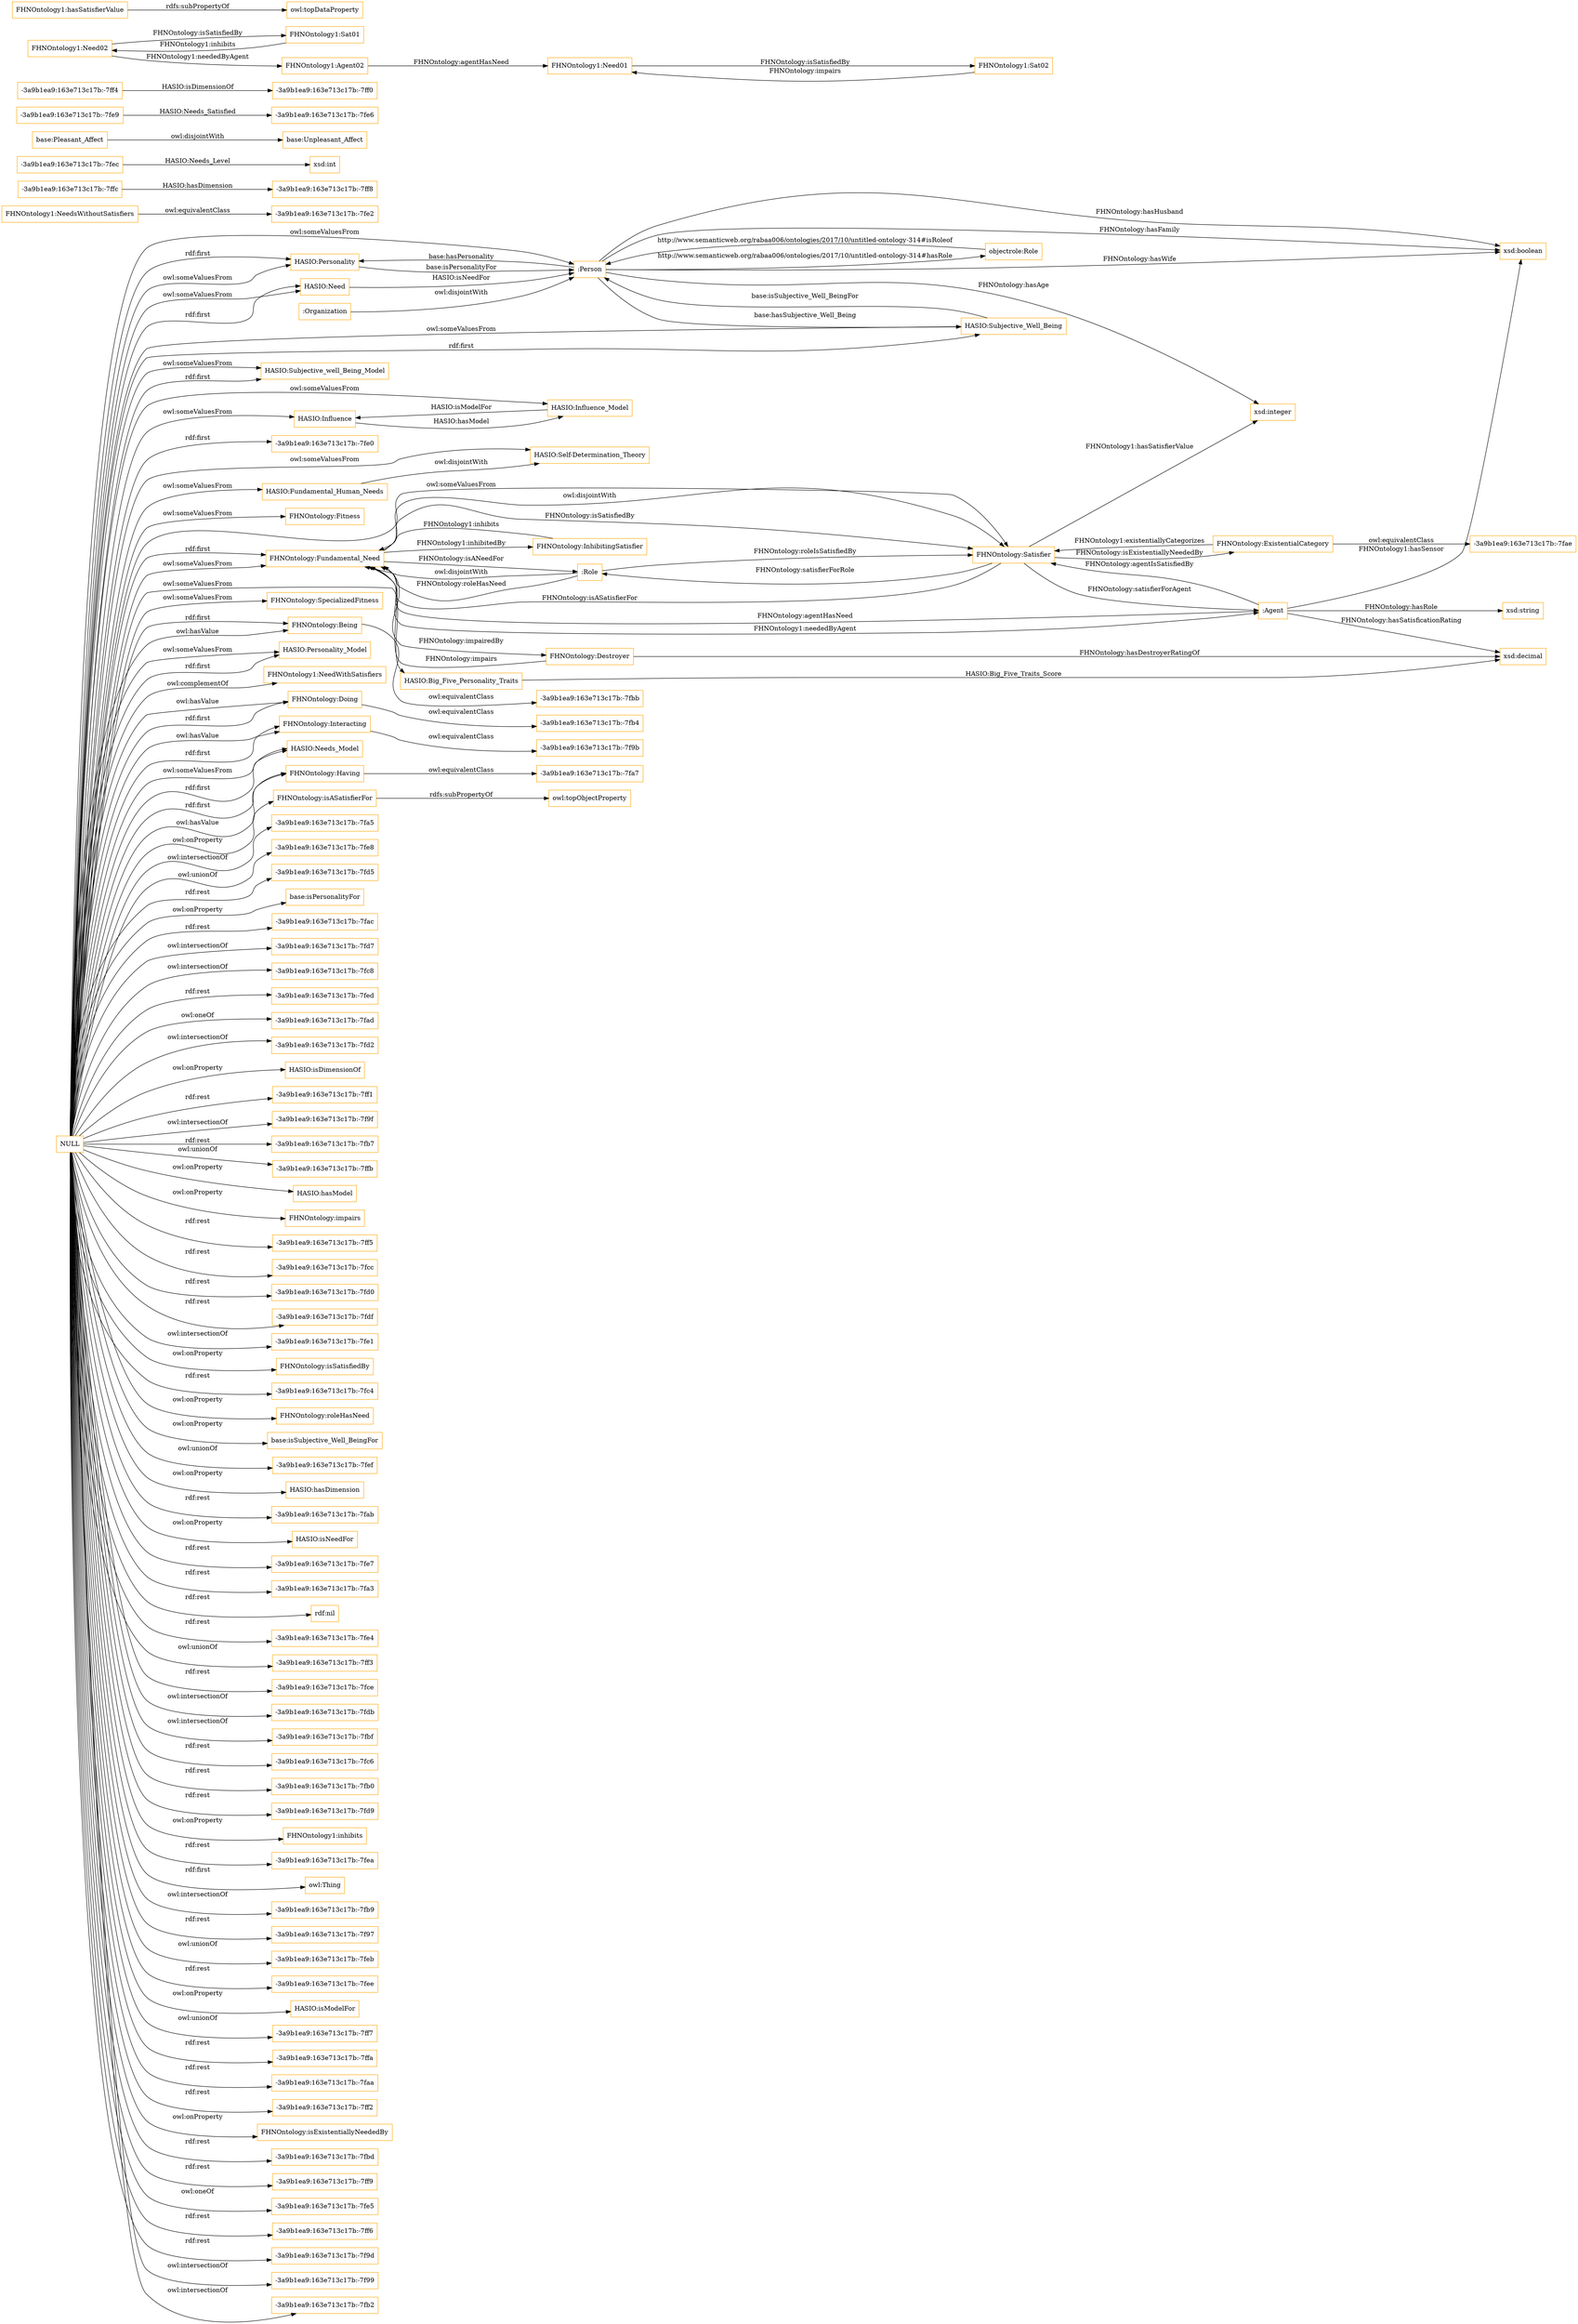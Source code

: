 digraph ar2dtool_diagram { 
rankdir=LR;
size="1501"
node [shape = rectangle, color="orange"]; "HASIO:Personality" "HASIO:Subjective_well_Being_Model" "FHNOntology1:NeedsWithoutSatisfiers" "-3a9b1ea9:163e713c17b:-7ff8" "-3a9b1ea9:163e713c17b:-7fec" "FHNOntology:Destroyer" "HASIO:Influence" "-3a9b1ea9:163e713c17b:-7fe0" ":Person" "HASIO:Fundamental_Human_Needs" "HASIO:Need" "-3a9b1ea9:163e713c17b:-7fa7" "FHNOntology:Fitness" "-3a9b1ea9:163e713c17b:-7fb4" "HASIO:Subjective_Well_Being" "HASIO:Self-Determination_Theory" "-3a9b1ea9:163e713c17b:-7ffc" "FHNOntology:Fundamental_Need" "FHNOntology:SpecializedFitness" "-3a9b1ea9:163e713c17b:-7fbb" "FHNOntology:ExistentialCategory" "base:Unpleasant_Affect" "-3a9b1ea9:163e713c17b:-7fe9" ":Role" "FHNOntology:InhibitingSatisfier" ":Organization" ":Agent" "FHNOntology:Being" "-3a9b1ea9:163e713c17b:-7fae" "FHNOntology:Satisfier" "HASIO:Personality_Model" "-3a9b1ea9:163e713c17b:-7fe2" "FHNOntology1:NeedWithSatisfiers" "-3a9b1ea9:163e713c17b:-7ff0" "base:Pleasant_Affect" "-3a9b1ea9:163e713c17b:-7f9b" "FHNOntology:Doing" "HASIO:Big_Five_Personality_Traits" "FHNOntology:Interacting" "-3a9b1ea9:163e713c17b:-7ff4" "HASIO:Needs_Model" "FHNOntology:Having" "objectrole:Role" "HASIO:Influence_Model" ; /*classes style*/
	"FHNOntology:Interacting" -> "-3a9b1ea9:163e713c17b:-7f9b" [ label = "owl:equivalentClass" ];
	"FHNOntology:isASatisfierFor" -> "owl:topObjectProperty" [ label = "rdfs:subPropertyOf" ];
	"FHNOntology1:Need01" -> "FHNOntology1:Sat02" [ label = "FHNOntology:isSatisfiedBy" ];
	"FHNOntology:Fundamental_Need" -> "FHNOntology:Satisfier" [ label = "owl:disjointWith" ];
	"FHNOntology:Being" -> "-3a9b1ea9:163e713c17b:-7fbb" [ label = "owl:equivalentClass" ];
	"FHNOntology:Doing" -> "-3a9b1ea9:163e713c17b:-7fb4" [ label = "owl:equivalentClass" ];
	":Role" -> "FHNOntology:Fundamental_Need" [ label = "owl:disjointWith" ];
	"FHNOntology1:Agent02" -> "FHNOntology1:Need01" [ label = "FHNOntology:agentHasNeed" ];
	"FHNOntology1:Sat02" -> "FHNOntology1:Need01" [ label = "FHNOntology:impairs" ];
	"FHNOntology1:NeedsWithoutSatisfiers" -> "-3a9b1ea9:163e713c17b:-7fe2" [ label = "owl:equivalentClass" ];
	":Organization" -> ":Person" [ label = "owl:disjointWith" ];
	"NULL" -> "HASIO:Personality" [ label = "rdf:first" ];
	"NULL" -> "-3a9b1ea9:163e713c17b:-7fa5" [ label = "owl:intersectionOf" ];
	"NULL" -> "-3a9b1ea9:163e713c17b:-7fe8" [ label = "owl:unionOf" ];
	"NULL" -> "-3a9b1ea9:163e713c17b:-7fd5" [ label = "rdf:rest" ];
	"NULL" -> "HASIO:Fundamental_Human_Needs" [ label = "owl:someValuesFrom" ];
	"NULL" -> "base:isPersonalityFor" [ label = "owl:onProperty" ];
	"NULL" -> "HASIO:Needs_Model" [ label = "rdf:first" ];
	"NULL" -> "FHNOntology:Fundamental_Need" [ label = "rdf:first" ];
	"NULL" -> "-3a9b1ea9:163e713c17b:-7fac" [ label = "rdf:rest" ];
	"NULL" -> "-3a9b1ea9:163e713c17b:-7fd7" [ label = "owl:intersectionOf" ];
	"NULL" -> "FHNOntology:Satisfier" [ label = "owl:someValuesFrom" ];
	"NULL" -> "-3a9b1ea9:163e713c17b:-7fc8" [ label = "owl:intersectionOf" ];
	"NULL" -> "-3a9b1ea9:163e713c17b:-7fed" [ label = "rdf:rest" ];
	"NULL" -> "-3a9b1ea9:163e713c17b:-7fad" [ label = "owl:oneOf" ];
	"NULL" -> "-3a9b1ea9:163e713c17b:-7fd2" [ label = "owl:intersectionOf" ];
	"NULL" -> "HASIO:isDimensionOf" [ label = "owl:onProperty" ];
	"NULL" -> "-3a9b1ea9:163e713c17b:-7ff1" [ label = "rdf:rest" ];
	"NULL" -> "HASIO:Subjective_Well_Being" [ label = "rdf:first" ];
	"NULL" -> "-3a9b1ea9:163e713c17b:-7f9f" [ label = "owl:intersectionOf" ];
	"NULL" -> "-3a9b1ea9:163e713c17b:-7fb7" [ label = "rdf:rest" ];
	"NULL" -> "-3a9b1ea9:163e713c17b:-7fe0" [ label = "rdf:first" ];
	"NULL" -> "-3a9b1ea9:163e713c17b:-7ffb" [ label = "owl:unionOf" ];
	"NULL" -> "HASIO:Need" [ label = "owl:someValuesFrom" ];
	"NULL" -> "HASIO:Influence" [ label = "owl:someValuesFrom" ];
	"NULL" -> "HASIO:hasModel" [ label = "owl:onProperty" ];
	"NULL" -> "FHNOntology:impairs" [ label = "owl:onProperty" ];
	"NULL" -> "-3a9b1ea9:163e713c17b:-7ff5" [ label = "rdf:rest" ];
	"NULL" -> "-3a9b1ea9:163e713c17b:-7fcc" [ label = "rdf:rest" ];
	"NULL" -> "FHNOntology:Interacting" [ label = "rdf:first" ];
	"NULL" -> "-3a9b1ea9:163e713c17b:-7fd0" [ label = "rdf:rest" ];
	"NULL" -> "-3a9b1ea9:163e713c17b:-7fdf" [ label = "rdf:rest" ];
	"NULL" -> "-3a9b1ea9:163e713c17b:-7fe1" [ label = "owl:intersectionOf" ];
	"NULL" -> "HASIO:Personality" [ label = "owl:someValuesFrom" ];
	"NULL" -> "FHNOntology:isSatisfiedBy" [ label = "owl:onProperty" ];
	"NULL" -> "-3a9b1ea9:163e713c17b:-7fc4" [ label = "rdf:rest" ];
	"NULL" -> "HASIO:Self-Determination_Theory" [ label = "owl:someValuesFrom" ];
	"NULL" -> "FHNOntology:roleHasNeed" [ label = "owl:onProperty" ];
	"NULL" -> "base:isSubjective_Well_BeingFor" [ label = "owl:onProperty" ];
	"NULL" -> "-3a9b1ea9:163e713c17b:-7fef" [ label = "owl:unionOf" ];
	"NULL" -> "HASIO:hasDimension" [ label = "owl:onProperty" ];
	"NULL" -> "-3a9b1ea9:163e713c17b:-7fab" [ label = "rdf:rest" ];
	"NULL" -> "HASIO:isNeedFor" [ label = "owl:onProperty" ];
	"NULL" -> "FHNOntology:isASatisfierFor" [ label = "owl:onProperty" ];
	"NULL" -> "FHNOntology:SpecializedFitness" [ label = "owl:someValuesFrom" ];
	"NULL" -> "HASIO:Personality_Model" [ label = "rdf:first" ];
	"NULL" -> "-3a9b1ea9:163e713c17b:-7fe7" [ label = "rdf:rest" ];
	"NULL" -> "-3a9b1ea9:163e713c17b:-7fa3" [ label = "rdf:rest" ];
	"NULL" -> "HASIO:Personality_Model" [ label = "owl:someValuesFrom" ];
	"NULL" -> "HASIO:Subjective_well_Being_Model" [ label = "rdf:first" ];
	"NULL" -> "FHNOntology:Doing" [ label = "rdf:first" ];
	"NULL" -> "rdf:nil" [ label = "rdf:rest" ];
	"NULL" -> "-3a9b1ea9:163e713c17b:-7fe4" [ label = "rdf:rest" ];
	"NULL" -> "-3a9b1ea9:163e713c17b:-7ff3" [ label = "owl:unionOf" ];
	"NULL" -> "-3a9b1ea9:163e713c17b:-7fce" [ label = "rdf:rest" ];
	"NULL" -> "FHNOntology:Having" [ label = "owl:hasValue" ];
	"NULL" -> "-3a9b1ea9:163e713c17b:-7fdb" [ label = "owl:intersectionOf" ];
	"NULL" -> "HASIO:Influence_Model" [ label = "owl:someValuesFrom" ];
	"NULL" -> "-3a9b1ea9:163e713c17b:-7fbf" [ label = "owl:intersectionOf" ];
	"NULL" -> "-3a9b1ea9:163e713c17b:-7fc6" [ label = "rdf:rest" ];
	"NULL" -> "-3a9b1ea9:163e713c17b:-7fb0" [ label = "rdf:rest" ];
	"NULL" -> "HASIO:Need" [ label = "rdf:first" ];
	"NULL" -> "-3a9b1ea9:163e713c17b:-7fd9" [ label = "rdf:rest" ];
	"NULL" -> "FHNOntology1:inhibits" [ label = "owl:onProperty" ];
	"NULL" -> "-3a9b1ea9:163e713c17b:-7fea" [ label = "rdf:rest" ];
	"NULL" -> "owl:Thing" [ label = "rdf:first" ];
	"NULL" -> "FHNOntology:Doing" [ label = "owl:hasValue" ];
	"NULL" -> "-3a9b1ea9:163e713c17b:-7fb9" [ label = "owl:intersectionOf" ];
	"NULL" -> "-3a9b1ea9:163e713c17b:-7f97" [ label = "rdf:rest" ];
	"NULL" -> "-3a9b1ea9:163e713c17b:-7feb" [ label = "owl:unionOf" ];
	"NULL" -> "-3a9b1ea9:163e713c17b:-7fee" [ label = "rdf:rest" ];
	"NULL" -> "HASIO:isModelFor" [ label = "owl:onProperty" ];
	"NULL" -> "-3a9b1ea9:163e713c17b:-7ff7" [ label = "owl:unionOf" ];
	"NULL" -> "FHNOntology:Having" [ label = "rdf:first" ];
	"NULL" -> "-3a9b1ea9:163e713c17b:-7ffa" [ label = "rdf:rest" ];
	"NULL" -> "FHNOntology:Being" [ label = "owl:hasValue" ];
	"NULL" -> "-3a9b1ea9:163e713c17b:-7faa" [ label = "rdf:rest" ];
	"NULL" -> "FHNOntology:Fitness" [ label = "owl:someValuesFrom" ];
	"NULL" -> "FHNOntology1:NeedWithSatisfiers" [ label = "owl:complementOf" ];
	"NULL" -> "-3a9b1ea9:163e713c17b:-7ff2" [ label = "rdf:rest" ];
	"NULL" -> "HASIO:Subjective_well_Being_Model" [ label = "owl:someValuesFrom" ];
	"NULL" -> "FHNOntology:Fundamental_Need" [ label = "owl:someValuesFrom" ];
	"NULL" -> "FHNOntology:isExistentiallyNeededBy" [ label = "owl:onProperty" ];
	"NULL" -> ":Person" [ label = "owl:someValuesFrom" ];
	"NULL" -> "-3a9b1ea9:163e713c17b:-7fbd" [ label = "rdf:rest" ];
	"NULL" -> "-3a9b1ea9:163e713c17b:-7ff9" [ label = "rdf:rest" ];
	"NULL" -> "-3a9b1ea9:163e713c17b:-7fe5" [ label = "owl:oneOf" ];
	"NULL" -> "FHNOntology:Interacting" [ label = "owl:hasValue" ];
	"NULL" -> "-3a9b1ea9:163e713c17b:-7ff6" [ label = "rdf:rest" ];
	"NULL" -> "-3a9b1ea9:163e713c17b:-7f9d" [ label = "rdf:rest" ];
	"NULL" -> "HASIO:Big_Five_Personality_Traits" [ label = "owl:someValuesFrom" ];
	"NULL" -> "-3a9b1ea9:163e713c17b:-7f99" [ label = "owl:intersectionOf" ];
	"NULL" -> "HASIO:Needs_Model" [ label = "owl:someValuesFrom" ];
	"NULL" -> "-3a9b1ea9:163e713c17b:-7fb2" [ label = "owl:intersectionOf" ];
	"NULL" -> "FHNOntology:Being" [ label = "rdf:first" ];
	"NULL" -> "HASIO:Subjective_Well_Being" [ label = "owl:someValuesFrom" ];
	"FHNOntology:ExistentialCategory" -> "-3a9b1ea9:163e713c17b:-7fae" [ label = "owl:equivalentClass" ];
	"FHNOntology1:Sat01" -> "FHNOntology1:Need02" [ label = "FHNOntology1:inhibits" ];
	"FHNOntology1:hasSatisfierValue" -> "owl:topDataProperty" [ label = "rdfs:subPropertyOf" ];
	"HASIO:Fundamental_Human_Needs" -> "HASIO:Self-Determination_Theory" [ label = "owl:disjointWith" ];
	"FHNOntology:Having" -> "-3a9b1ea9:163e713c17b:-7fa7" [ label = "owl:equivalentClass" ];
	"base:Pleasant_Affect" -> "base:Unpleasant_Affect" [ label = "owl:disjointWith" ];
	"FHNOntology1:Need02" -> "FHNOntology1:Sat01" [ label = "FHNOntology:isSatisfiedBy" ];
	"FHNOntology1:Need02" -> "FHNOntology1:Agent02" [ label = "FHNOntology1:neededByAgent" ];
	"FHNOntology:Fundamental_Need" -> "FHNOntology:Satisfier" [ label = "FHNOntology:isSatisfiedBy" ];
	":Person" -> "xsd:boolean" [ label = "FHNOntology:hasFamily" ];
	":Person" -> "xsd:integer" [ label = "FHNOntology:hasAge" ];
	":Person" -> "objectrole:Role" [ label = "http://www.semanticweb.org/rabaa006/ontologies/2017/10/untitled-ontology-314#hasRole" ];
	"FHNOntology:Satisfier" -> "FHNOntology:ExistentialCategory" [ label = "FHNOntology:isExistentiallyNeededBy" ];
	":Agent" -> "FHNOntology:Fundamental_Need" [ label = "FHNOntology:agentHasNeed" ];
	"HASIO:Subjective_Well_Being" -> ":Person" [ label = "base:isSubjective_Well_BeingFor" ];
	"FHNOntology:Fundamental_Need" -> ":Agent" [ label = "FHNOntology1:neededByAgent" ];
	"FHNOntology:Satisfier" -> ":Agent" [ label = "FHNOntology:satisfierForAgent" ];
	":Agent" -> "FHNOntology:Satisfier" [ label = "FHNOntology:agentIsSatisfiedBy" ];
	"FHNOntology:Satisfier" -> "xsd:integer" [ label = "FHNOntology1:hasSatisfierValue" ];
	"FHNOntology:Destroyer" -> "xsd:decimal" [ label = "FHNOntology:hasDestroyerRatingOf" ];
	"FHNOntology:InhibitingSatisfier" -> "FHNOntology:Fundamental_Need" [ label = "FHNOntology1:inhibits" ];
	":Agent" -> "xsd:decimal" [ label = "FHNOntology:hasSatisficationRating" ];
	":Person" -> "xsd:boolean" [ label = "FHNOntology:hasWife" ];
	":Person" -> "HASIO:Subjective_Well_Being" [ label = "base:hasSubjective_Well_Being" ];
	":Agent" -> "xsd:boolean" [ label = "FHNOntology1:hasSensor" ];
	"FHNOntology:Fundamental_Need" -> "FHNOntology:Destroyer" [ label = "FHNOntology:impairedBy" ];
	"HASIO:Need" -> ":Person" [ label = "HASIO:isNeedFor" ];
	"HASIO:Big_Five_Personality_Traits" -> "xsd:decimal" [ label = "HASIO:Big_Five_Traits_Score" ];
	":Role" -> "FHNOntology:Satisfier" [ label = "FHNOntology:roleIsSatisfiedBy" ];
	":Person" -> "HASIO:Personality" [ label = "base:hasPersonality" ];
	"objectrole:Role" -> ":Person" [ label = "http://www.semanticweb.org/rabaa006/ontologies/2017/10/untitled-ontology-314#isRoleof" ];
	"-3a9b1ea9:163e713c17b:-7fe9" -> "-3a9b1ea9:163e713c17b:-7fe6" [ label = "HASIO:Needs_Satisfied" ];
	"FHNOntology:Satisfier" -> "FHNOntology:Fundamental_Need" [ label = "FHNOntology:isASatisfierFor" ];
	"HASIO:Personality" -> ":Person" [ label = "base:isPersonalityFor" ];
	":Role" -> "FHNOntology:Fundamental_Need" [ label = "FHNOntology:roleHasNeed" ];
	"FHNOntology:Satisfier" -> ":Role" [ label = "FHNOntology:satisfierForRole" ];
	"-3a9b1ea9:163e713c17b:-7ffc" -> "-3a9b1ea9:163e713c17b:-7ff8" [ label = "HASIO:hasDimension" ];
	"FHNOntology:Fundamental_Need" -> ":Role" [ label = "FHNOntology:isANeedFor" ];
	"FHNOntology:ExistentialCategory" -> "FHNOntology:Satisfier" [ label = "FHNOntology1:existentiallyCategorizes" ];
	"HASIO:Influence" -> "HASIO:Influence_Model" [ label = "HASIO:hasModel" ];
	":Person" -> "xsd:boolean" [ label = "FHNOntology:hasHusband" ];
	":Agent" -> "xsd:string" [ label = "FHNOntology:hasRole" ];
	"FHNOntology:Fundamental_Need" -> "FHNOntology:InhibitingSatisfier" [ label = "FHNOntology1:inhibitedBy" ];
	"-3a9b1ea9:163e713c17b:-7ff4" -> "-3a9b1ea9:163e713c17b:-7ff0" [ label = "HASIO:isDimensionOf" ];
	"HASIO:Influence_Model" -> "HASIO:Influence" [ label = "HASIO:isModelFor" ];
	"FHNOntology:Destroyer" -> "FHNOntology:Fundamental_Need" [ label = "FHNOntology:impairs" ];
	"-3a9b1ea9:163e713c17b:-7fec" -> "xsd:int" [ label = "HASIO:Needs_Level" ];

}
